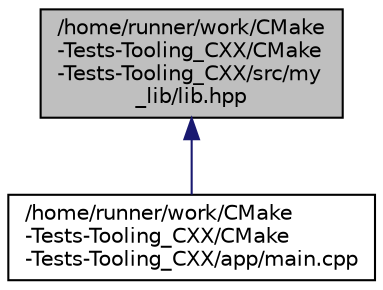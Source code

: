 digraph "/home/runner/work/CMake-Tests-Tooling_CXX/CMake-Tests-Tooling_CXX/src/my_lib/lib.hpp"
{
 // LATEX_PDF_SIZE
  edge [fontname="Helvetica",fontsize="10",labelfontname="Helvetica",labelfontsize="10"];
  node [fontname="Helvetica",fontsize="10",shape=record];
  Node1 [label="/home/runner/work/CMake\l-Tests-Tooling_CXX/CMake\l-Tests-Tooling_CXX/src/my\l_lib/lib.hpp",height=0.2,width=0.4,color="black", fillcolor="grey75", style="filled", fontcolor="black",tooltip=" "];
  Node1 -> Node2 [dir="back",color="midnightblue",fontsize="10",style="solid",fontname="Helvetica"];
  Node2 [label="/home/runner/work/CMake\l-Tests-Tooling_CXX/CMake\l-Tests-Tooling_CXX/app/main.cpp",height=0.2,width=0.4,color="black", fillcolor="white", style="filled",URL="$df/d0a/main_8cpp.html",tooltip=" "];
}
